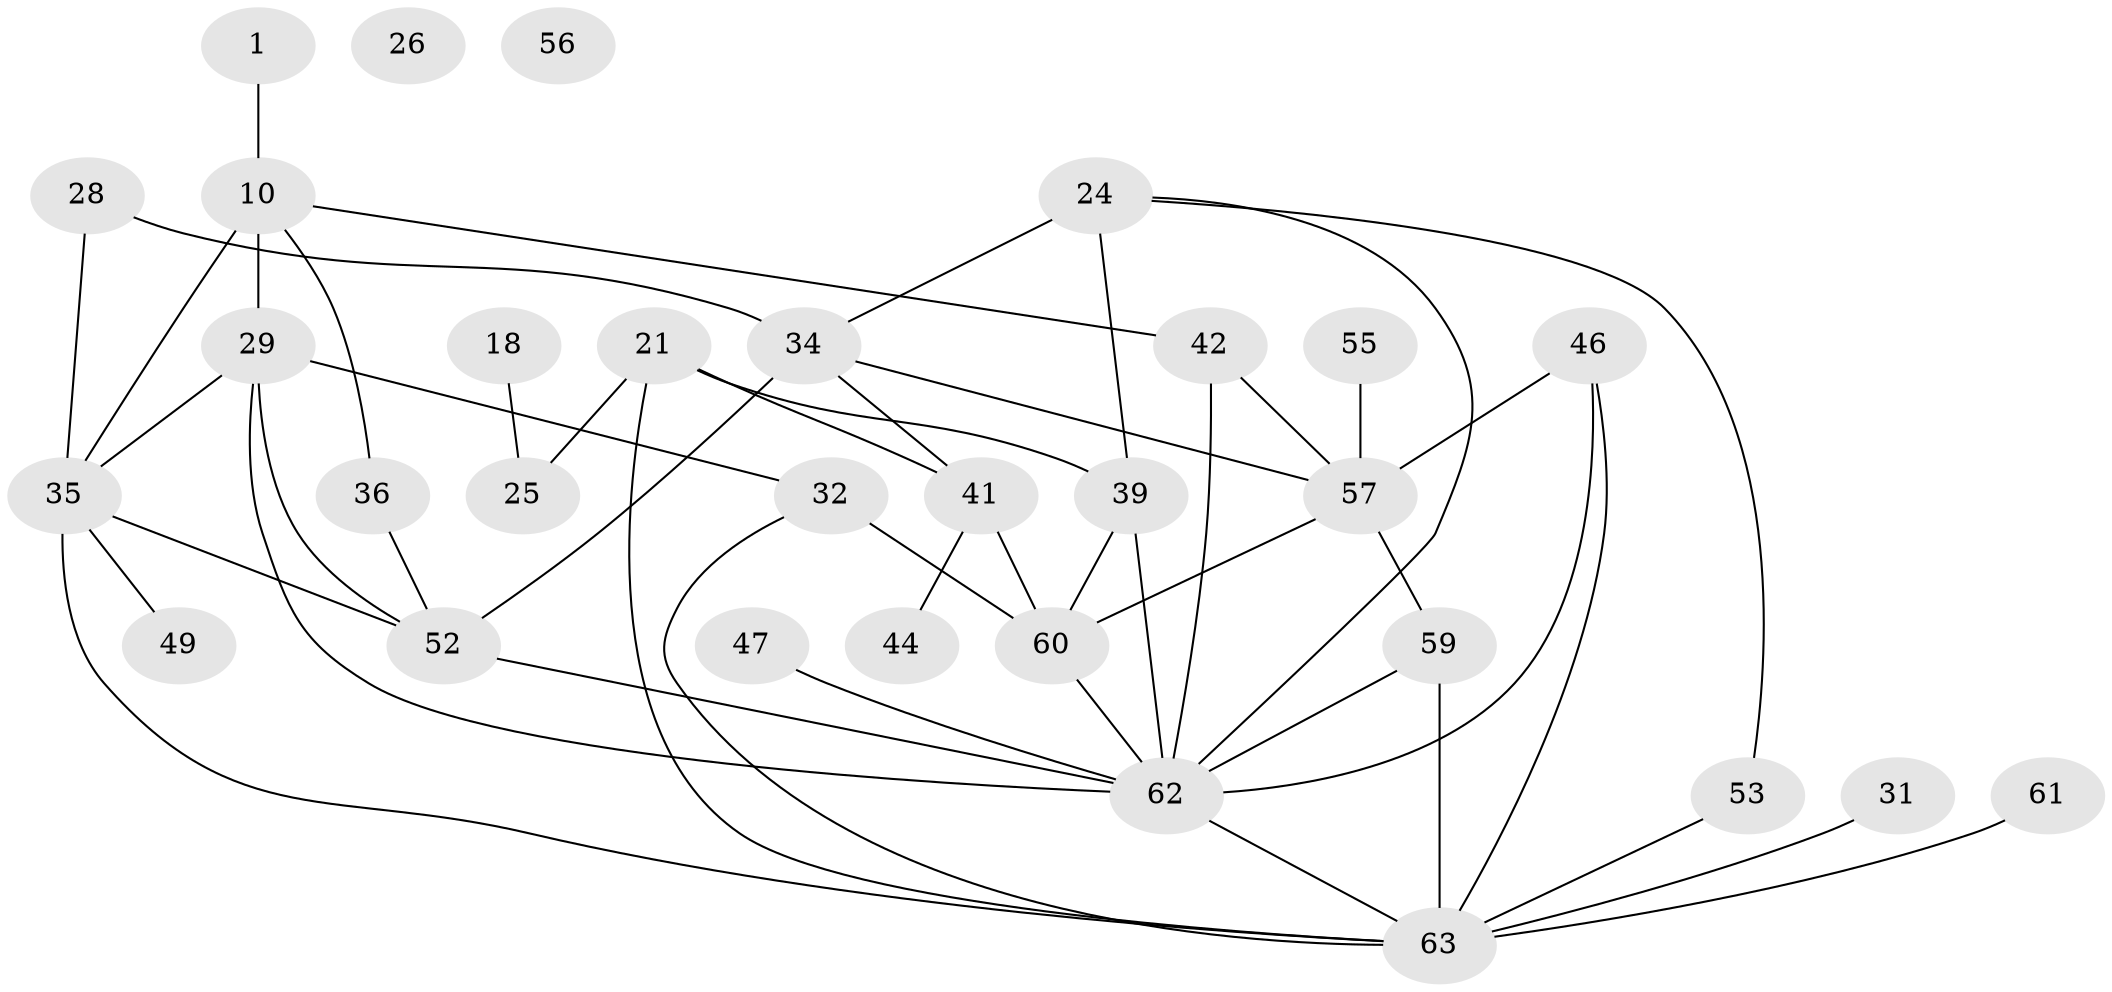 // original degree distribution, {1: 0.15873015873015872, 3: 0.2857142857142857, 4: 0.20634920634920634, 5: 0.09523809523809523, 2: 0.12698412698412698, 6: 0.09523809523809523, 8: 0.015873015873015872, 0: 0.015873015873015872}
// Generated by graph-tools (version 1.1) at 2025/39/03/09/25 04:39:58]
// undirected, 31 vertices, 50 edges
graph export_dot {
graph [start="1"]
  node [color=gray90,style=filled];
  1;
  10;
  18;
  21;
  24 [super="+2"];
  25;
  26;
  28;
  29 [super="+6"];
  31;
  32;
  34 [super="+5+15"];
  35 [super="+30"];
  36;
  39 [super="+33"];
  41;
  42 [super="+37"];
  44;
  46 [super="+19+38"];
  47;
  49;
  52 [super="+40"];
  53;
  55;
  56 [super="+8"];
  57 [super="+7+20+50"];
  59 [super="+16"];
  60 [super="+9"];
  61;
  62 [super="+54+58"];
  63 [super="+23+51+48"];
  1 -- 10;
  10 -- 29 [weight=2];
  10 -- 35;
  10 -- 36;
  10 -- 42;
  18 -- 25;
  21 -- 25;
  21 -- 41;
  21 -- 39;
  21 -- 63;
  24 -- 53;
  24 -- 39 [weight=2];
  24 -- 34;
  24 -- 62;
  28 -- 35 [weight=2];
  28 -- 34 [weight=2];
  29 -- 32 [weight=2];
  29 -- 35;
  29 -- 52;
  29 -- 62;
  31 -- 63;
  32 -- 60;
  32 -- 63;
  34 -- 41 [weight=2];
  34 -- 52 [weight=3];
  34 -- 57;
  35 -- 49;
  35 -- 52 [weight=2];
  35 -- 63 [weight=3];
  36 -- 52;
  39 -- 60;
  39 -- 62 [weight=2];
  41 -- 44;
  41 -- 60;
  42 -- 57;
  42 -- 62;
  46 -- 62 [weight=3];
  46 -- 57 [weight=2];
  46 -- 63 [weight=3];
  47 -- 62;
  52 -- 62 [weight=3];
  53 -- 63;
  55 -- 57;
  57 -- 60;
  57 -- 59;
  59 -- 63 [weight=2];
  59 -- 62;
  60 -- 62;
  61 -- 63;
  62 -- 63;
}
